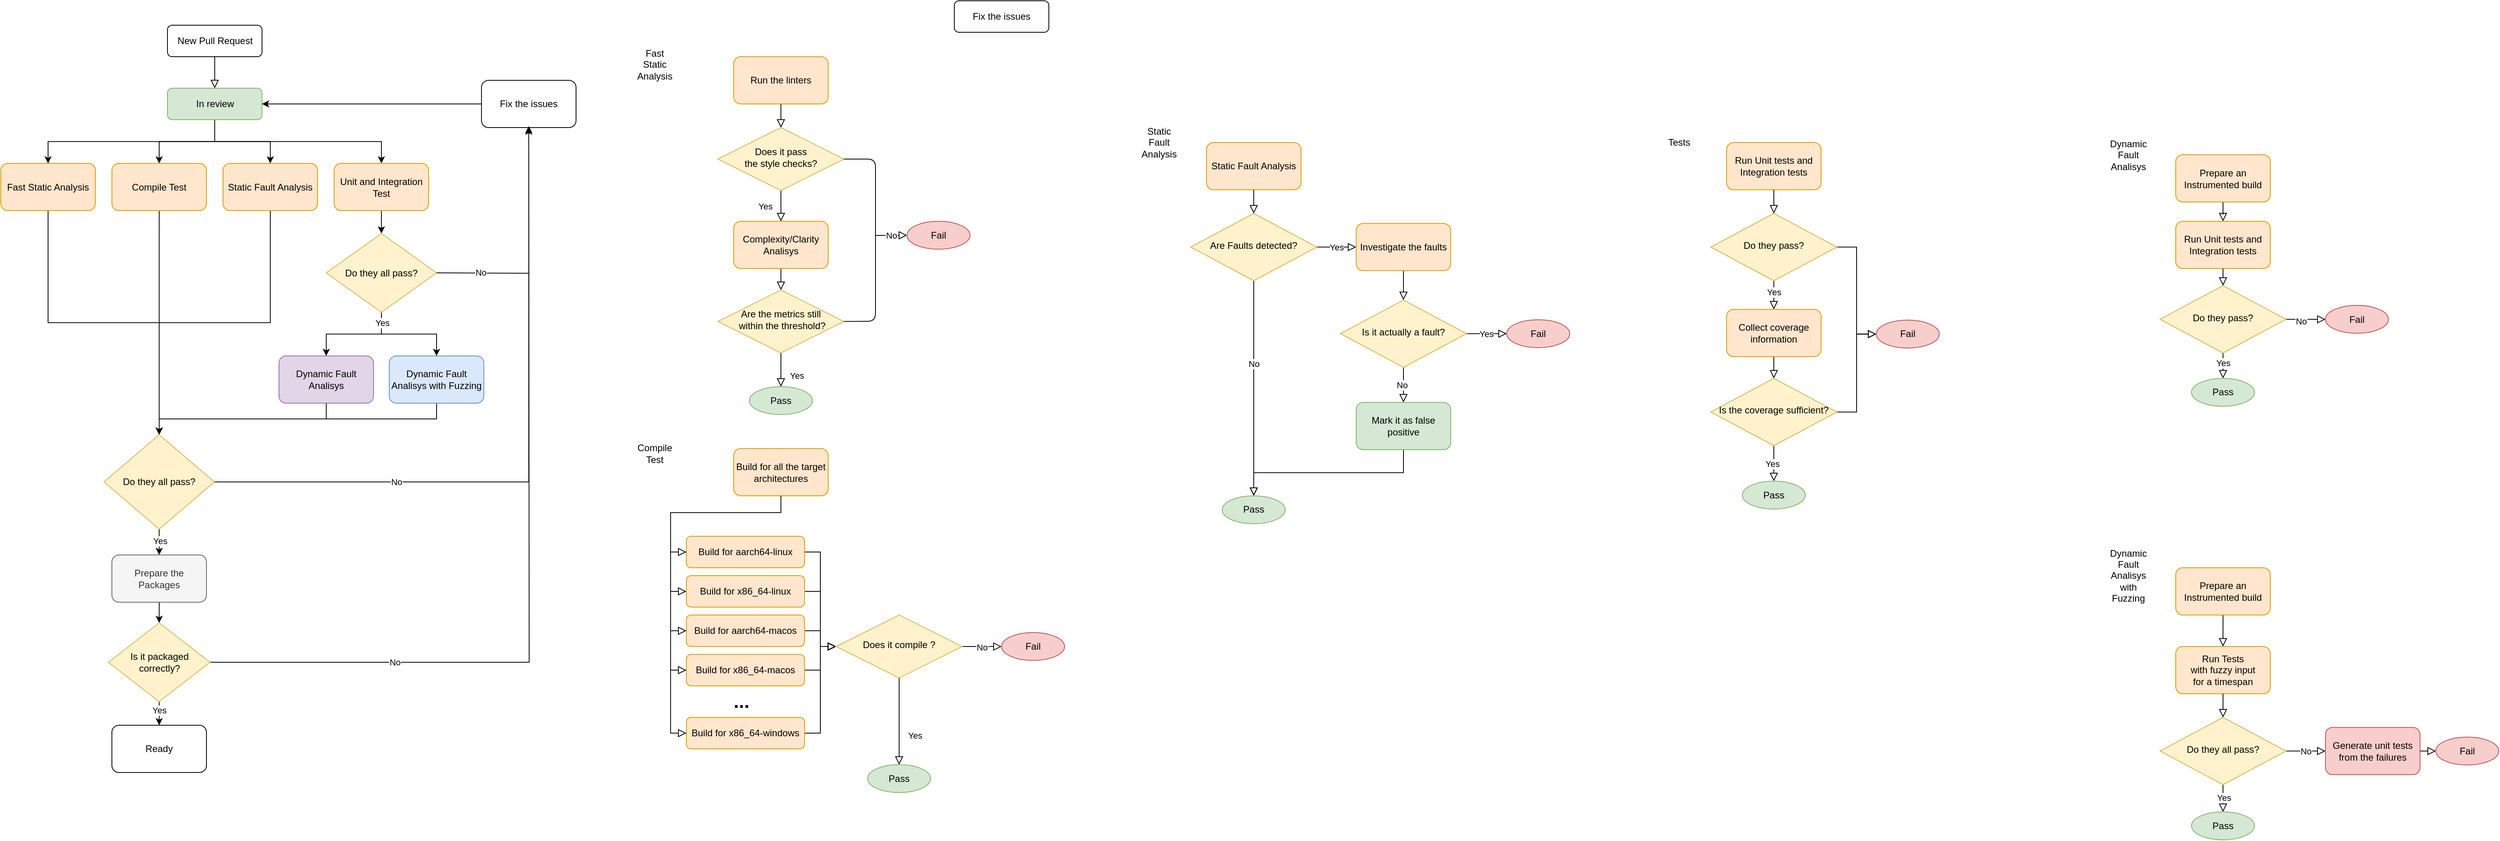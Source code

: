 <mxfile version="14.5.1" type="device"><diagram id="C5RBs43oDa-KdzZeNtuy" name="Page-1"><mxGraphModel dx="1933" dy="972" grid="1" gridSize="10" guides="1" tooltips="1" connect="1" arrows="1" fold="1" page="1" pageScale="1" pageWidth="827" pageHeight="1169" math="0" shadow="0"><root><mxCell id="WIyWlLk6GJQsqaUBKTNV-0"/><mxCell id="WIyWlLk6GJQsqaUBKTNV-1" parent="WIyWlLk6GJQsqaUBKTNV-0"/><mxCell id="WIyWlLk6GJQsqaUBKTNV-4" value="Yes" style="rounded=0;html=1;jettySize=auto;orthogonalLoop=1;fontSize=11;endArrow=block;endFill=0;endSize=8;strokeWidth=1;shadow=0;labelBackgroundColor=none;edgeStyle=orthogonalEdgeStyle;entryX=0.5;entryY=0;entryDx=0;entryDy=0;" parent="WIyWlLk6GJQsqaUBKTNV-1" source="WIyWlLk6GJQsqaUBKTNV-6" target="yuuHPdtdjfyiw_wmx_Uw-45" edge="1"><mxGeometry y="20" relative="1" as="geometry"><mxPoint as="offset"/><mxPoint x="240" y="300" as="targetPoint"/></mxGeometry></mxCell><mxCell id="WIyWlLk6GJQsqaUBKTNV-6" value="Does it pass &lt;br&gt;the style checks?" style="rhombus;whiteSpace=wrap;html=1;shadow=0;fontFamily=Helvetica;fontSize=12;align=center;strokeWidth=1;spacing=6;spacingTop=-4;fillColor=#fff2cc;strokeColor=#d6b656;" parent="WIyWlLk6GJQsqaUBKTNV-1" vertex="1"><mxGeometry x="160" y="181" width="160" height="80" as="geometry"/></mxCell><mxCell id="WIyWlLk6GJQsqaUBKTNV-7" value="Fix the issues" style="rounded=1;whiteSpace=wrap;html=1;fontSize=12;glass=0;strokeWidth=1;shadow=0;" parent="WIyWlLk6GJQsqaUBKTNV-1" vertex="1"><mxGeometry x="460" y="20" width="120" height="40" as="geometry"/></mxCell><mxCell id="WIyWlLk6GJQsqaUBKTNV-8" value="Yes" style="rounded=0;html=1;jettySize=auto;orthogonalLoop=1;fontSize=11;endArrow=block;endFill=0;endSize=8;strokeWidth=1;shadow=0;labelBackgroundColor=none;edgeStyle=orthogonalEdgeStyle;" parent="WIyWlLk6GJQsqaUBKTNV-1" source="WIyWlLk6GJQsqaUBKTNV-10" edge="1"><mxGeometry x="0.333" y="20" relative="1" as="geometry"><mxPoint as="offset"/><mxPoint x="240" y="510" as="targetPoint"/></mxGeometry></mxCell><mxCell id="WIyWlLk6GJQsqaUBKTNV-10" value="Are the metrics still&lt;br&gt;&amp;nbsp;within the threshold?" style="rhombus;whiteSpace=wrap;html=1;shadow=0;fontFamily=Helvetica;fontSize=12;align=center;strokeWidth=1;spacing=6;spacingTop=-4;fillColor=#fff2cc;strokeColor=#d6b656;" parent="WIyWlLk6GJQsqaUBKTNV-1" vertex="1"><mxGeometry x="160" y="387.25" width="160" height="80" as="geometry"/></mxCell><mxCell id="THt2LjTw1VDto6vftJB--1" value="" style="rounded=0;html=1;jettySize=auto;orthogonalLoop=1;fontSize=11;endArrow=block;endFill=0;endSize=8;strokeWidth=1;shadow=0;labelBackgroundColor=none;edgeStyle=orthogonalEdgeStyle;entryX=0.5;entryY=0;entryDx=0;entryDy=0;" parent="WIyWlLk6GJQsqaUBKTNV-1" source="yuuHPdtdjfyiw_wmx_Uw-44" target="WIyWlLk6GJQsqaUBKTNV-6" edge="1"><mxGeometry relative="1" as="geometry"><mxPoint x="240" y="121.5" as="sourcePoint"/><mxPoint x="379.5" y="121" as="targetPoint"/></mxGeometry></mxCell><mxCell id="THt2LjTw1VDto6vftJB--7" value="" style="endArrow=none;html=1;entryX=1;entryY=0.5;entryDx=0;entryDy=0;exitX=1;exitY=0.5;exitDx=0;exitDy=0;" parent="WIyWlLk6GJQsqaUBKTNV-1" source="WIyWlLk6GJQsqaUBKTNV-10" target="WIyWlLk6GJQsqaUBKTNV-6" edge="1"><mxGeometry width="50" height="50" relative="1" as="geometry"><mxPoint x="530" y="380" as="sourcePoint"/><mxPoint x="440" y="420" as="targetPoint"/><Array as="points"><mxPoint x="360" y="427"/><mxPoint x="360" y="320"/><mxPoint x="360" y="221"/></Array></mxGeometry></mxCell><mxCell id="THt2LjTw1VDto6vftJB--10" value="Fast Static Analysis" style="text;html=1;strokeColor=none;fillColor=none;align=center;verticalAlign=middle;whiteSpace=wrap;rounded=0;dashed=1;" parent="WIyWlLk6GJQsqaUBKTNV-1" vertex="1"><mxGeometry x="60" y="91" width="40" height="20" as="geometry"/></mxCell><mxCell id="yuuHPdtdjfyiw_wmx_Uw-67" style="edgeStyle=orthogonalEdgeStyle;rounded=0;orthogonalLoop=1;jettySize=auto;html=1;exitX=0.5;exitY=1;exitDx=0;exitDy=0;entryX=0;entryY=0.5;entryDx=0;entryDy=0;endArrow=block;endFill=0;endSize=8;" parent="WIyWlLk6GJQsqaUBKTNV-1" source="THt2LjTw1VDto6vftJB--16" target="yuuHPdtdjfyiw_wmx_Uw-56" edge="1"><mxGeometry relative="1" as="geometry"><Array as="points"><mxPoint x="240" y="670"/><mxPoint x="100" y="670"/><mxPoint x="100" y="770"/></Array></mxGeometry></mxCell><mxCell id="yuuHPdtdjfyiw_wmx_Uw-69" style="edgeStyle=orthogonalEdgeStyle;rounded=0;orthogonalLoop=1;jettySize=auto;html=1;exitX=0.5;exitY=1;exitDx=0;exitDy=0;entryX=0;entryY=0.5;entryDx=0;entryDy=0;endArrow=block;endFill=0;endSize=8;" parent="WIyWlLk6GJQsqaUBKTNV-1" source="THt2LjTw1VDto6vftJB--16" target="yuuHPdtdjfyiw_wmx_Uw-58" edge="1"><mxGeometry relative="1" as="geometry"><Array as="points"><mxPoint x="240" y="670"/><mxPoint x="100" y="670"/><mxPoint x="100" y="820"/></Array></mxGeometry></mxCell><mxCell id="yuuHPdtdjfyiw_wmx_Uw-70" style="edgeStyle=orthogonalEdgeStyle;rounded=0;orthogonalLoop=1;jettySize=auto;html=1;exitX=0.5;exitY=1;exitDx=0;exitDy=0;entryX=0;entryY=0.5;entryDx=0;entryDy=0;endArrow=block;endFill=0;endSize=8;" parent="WIyWlLk6GJQsqaUBKTNV-1" source="THt2LjTw1VDto6vftJB--16" target="yuuHPdtdjfyiw_wmx_Uw-63" edge="1"><mxGeometry relative="1" as="geometry"><Array as="points"><mxPoint x="240" y="670"/><mxPoint x="100" y="670"/><mxPoint x="100" y="870"/></Array></mxGeometry></mxCell><mxCell id="yuuHPdtdjfyiw_wmx_Uw-71" style="edgeStyle=orthogonalEdgeStyle;rounded=0;orthogonalLoop=1;jettySize=auto;html=1;exitX=0.5;exitY=1;exitDx=0;exitDy=0;entryX=0;entryY=0.5;entryDx=0;entryDy=0;endArrow=block;endFill=0;endSize=8;" parent="WIyWlLk6GJQsqaUBKTNV-1" source="THt2LjTw1VDto6vftJB--16" target="yuuHPdtdjfyiw_wmx_Uw-65" edge="1"><mxGeometry relative="1" as="geometry"><Array as="points"><mxPoint x="240" y="670"/><mxPoint x="100" y="670"/><mxPoint x="100" y="950"/></Array></mxGeometry></mxCell><mxCell id="THt2LjTw1VDto6vftJB--16" value="Build for all the target&lt;br&gt;architectures" style="rounded=1;whiteSpace=wrap;html=1;fillColor=#ffe6cc;strokeColor=#d79b00;" parent="WIyWlLk6GJQsqaUBKTNV-1" vertex="1"><mxGeometry x="180" y="588.63" width="120" height="60" as="geometry"/></mxCell><mxCell id="THt2LjTw1VDto6vftJB--37" value="" style="rounded=0;html=1;jettySize=auto;orthogonalLoop=1;fontSize=11;endArrow=block;endFill=0;endSize=8;strokeWidth=1;shadow=0;labelBackgroundColor=none;edgeStyle=orthogonalEdgeStyle;exitX=0.5;exitY=1;exitDx=0;exitDy=0;entryX=0;entryY=0.5;entryDx=0;entryDy=0;" parent="WIyWlLk6GJQsqaUBKTNV-1" source="THt2LjTw1VDto6vftJB--16" target="yuuHPdtdjfyiw_wmx_Uw-57" edge="1"><mxGeometry x="0.333" y="20" relative="1" as="geometry"><mxPoint as="offset"/><mxPoint x="250" y="515" as="sourcePoint"/><mxPoint x="240" y="665" as="targetPoint"/><Array as="points"><mxPoint x="240" y="670"/><mxPoint x="100" y="670"/><mxPoint x="100" y="720"/></Array></mxGeometry></mxCell><mxCell id="THt2LjTw1VDto6vftJB--49" value="Compile&lt;br&gt;Test" style="text;html=1;strokeColor=none;fillColor=none;align=center;verticalAlign=middle;whiteSpace=wrap;rounded=0;dashed=1;" parent="WIyWlLk6GJQsqaUBKTNV-1" vertex="1"><mxGeometry x="60" y="585" width="40" height="20" as="geometry"/></mxCell><mxCell id="THt2LjTw1VDto6vftJB--60" style="edgeStyle=orthogonalEdgeStyle;rounded=0;orthogonalLoop=1;jettySize=auto;html=1;exitX=0.5;exitY=1;exitDx=0;exitDy=0;entryX=0.5;entryY=0;entryDx=0;entryDy=0;endArrow=block;endFill=0;endSize=8;" parent="WIyWlLk6GJQsqaUBKTNV-1" source="THt2LjTw1VDto6vftJB--54" target="THt2LjTw1VDto6vftJB--58" edge="1"><mxGeometry relative="1" as="geometry"/></mxCell><mxCell id="THt2LjTw1VDto6vftJB--54" value="Investigate the faults" style="rounded=1;whiteSpace=wrap;html=1;fillColor=#ffe6cc;strokeColor=#d79b00;" parent="WIyWlLk6GJQsqaUBKTNV-1" vertex="1"><mxGeometry x="970" y="302.75" width="120" height="60" as="geometry"/></mxCell><mxCell id="THt2LjTw1VDto6vftJB--55" value="Static Fault Analysis" style="rounded=1;whiteSpace=wrap;html=1;fillColor=#ffe6cc;strokeColor=#d79b00;" parent="WIyWlLk6GJQsqaUBKTNV-1" vertex="1"><mxGeometry x="780" y="200" width="120" height="60" as="geometry"/></mxCell><mxCell id="THt2LjTw1VDto6vftJB--59" value="Yes" style="edgeStyle=orthogonalEdgeStyle;rounded=0;orthogonalLoop=1;jettySize=auto;html=1;exitX=1;exitY=0.5;exitDx=0;exitDy=0;entryX=0;entryY=0.5;entryDx=0;entryDy=0;endArrow=block;endFill=0;endSize=8;" parent="WIyWlLk6GJQsqaUBKTNV-1" source="THt2LjTw1VDto6vftJB--56" target="THt2LjTw1VDto6vftJB--54" edge="1"><mxGeometry relative="1" as="geometry"/></mxCell><mxCell id="THt2LjTw1VDto6vftJB--62" style="edgeStyle=orthogonalEdgeStyle;rounded=0;orthogonalLoop=1;jettySize=auto;html=1;exitX=0.5;exitY=1;exitDx=0;exitDy=0;endArrow=block;endFill=0;endSize=8;" parent="WIyWlLk6GJQsqaUBKTNV-1" source="THt2LjTw1VDto6vftJB--56" target="yuuHPdtdjfyiw_wmx_Uw-86" edge="1"><mxGeometry relative="1" as="geometry"><mxPoint x="840" y="790" as="targetPoint"/></mxGeometry></mxCell><mxCell id="THt2LjTw1VDto6vftJB--66" value="No" style="edgeLabel;html=1;align=center;verticalAlign=middle;resizable=0;points=[];" parent="THt2LjTw1VDto6vftJB--62" vertex="1" connectable="0"><mxGeometry x="-0.227" relative="1" as="geometry"><mxPoint as="offset"/></mxGeometry></mxCell><mxCell id="THt2LjTw1VDto6vftJB--56" value="Are Faults detected?" style="rhombus;whiteSpace=wrap;html=1;shadow=0;fontFamily=Helvetica;fontSize=12;align=center;strokeWidth=1;spacing=6;spacingTop=-4;fillColor=#fff2cc;strokeColor=#d6b656;" parent="WIyWlLk6GJQsqaUBKTNV-1" vertex="1"><mxGeometry x="760" y="290" width="160" height="85.5" as="geometry"/></mxCell><mxCell id="THt2LjTw1VDto6vftJB--57" value="" style="rounded=0;html=1;jettySize=auto;orthogonalLoop=1;fontSize=11;endArrow=block;endFill=0;endSize=8;strokeWidth=1;shadow=0;labelBackgroundColor=none;edgeStyle=orthogonalEdgeStyle;exitX=0.5;exitY=1;exitDx=0;exitDy=0;entryX=0.5;entryY=0;entryDx=0;entryDy=0;" parent="WIyWlLk6GJQsqaUBKTNV-1" source="THt2LjTw1VDto6vftJB--55" target="THt2LjTw1VDto6vftJB--56" edge="1"><mxGeometry x="0.333" y="20" relative="1" as="geometry"><mxPoint as="offset"/><mxPoint x="160" y="480" as="sourcePoint"/><mxPoint x="840" y="280" as="targetPoint"/></mxGeometry></mxCell><mxCell id="THt2LjTw1VDto6vftJB--61" style="edgeStyle=orthogonalEdgeStyle;rounded=0;orthogonalLoop=1;jettySize=auto;html=1;exitX=0.5;exitY=1;exitDx=0;exitDy=0;endArrow=block;endFill=0;entryX=0.5;entryY=0;entryDx=0;entryDy=0;endSize=8;" parent="WIyWlLk6GJQsqaUBKTNV-1" source="THt2LjTw1VDto6vftJB--58" target="THt2LjTw1VDto6vftJB--64" edge="1"><mxGeometry relative="1" as="geometry"><mxPoint x="1180" y="415.5" as="targetPoint"/></mxGeometry></mxCell><mxCell id="THt2LjTw1VDto6vftJB--63" value="No" style="edgeLabel;html=1;align=center;verticalAlign=middle;resizable=0;points=[];" parent="THt2LjTw1VDto6vftJB--61" vertex="1" connectable="0"><mxGeometry x="0.004" y="-2" relative="1" as="geometry"><mxPoint as="offset"/></mxGeometry></mxCell><mxCell id="THt2LjTw1VDto6vftJB--67" value="Yes" style="edgeStyle=orthogonalEdgeStyle;rounded=0;orthogonalLoop=1;jettySize=auto;html=1;exitX=1;exitY=0.5;exitDx=0;exitDy=0;endArrow=block;endFill=0;endSize=8;" parent="WIyWlLk6GJQsqaUBKTNV-1" source="THt2LjTw1VDto6vftJB--58" target="yuuHPdtdjfyiw_wmx_Uw-85" edge="1"><mxGeometry relative="1" as="geometry"><mxPoint x="1160" y="119.12" as="targetPoint"/><Array as="points"/></mxGeometry></mxCell><mxCell id="THt2LjTw1VDto6vftJB--58" value="Is it actually a fault?" style="rhombus;whiteSpace=wrap;html=1;shadow=0;fontFamily=Helvetica;fontSize=12;align=center;strokeWidth=1;spacing=6;spacingTop=-4;fillColor=#fff2cc;strokeColor=#d6b656;" parent="WIyWlLk6GJQsqaUBKTNV-1" vertex="1"><mxGeometry x="950" y="400" width="160" height="85.5" as="geometry"/></mxCell><mxCell id="yuuHPdtdjfyiw_wmx_Uw-87" style="edgeStyle=orthogonalEdgeStyle;rounded=0;orthogonalLoop=1;jettySize=auto;html=1;exitX=0.5;exitY=1;exitDx=0;exitDy=0;entryX=0.5;entryY=0;entryDx=0;entryDy=0;endArrow=block;endFill=0;endSize=8;" parent="WIyWlLk6GJQsqaUBKTNV-1" source="THt2LjTw1VDto6vftJB--64" target="yuuHPdtdjfyiw_wmx_Uw-86" edge="1"><mxGeometry relative="1" as="geometry"/></mxCell><mxCell id="THt2LjTw1VDto6vftJB--64" value="Mark it as false positive" style="rounded=1;whiteSpace=wrap;html=1;fillColor=#d5e8d4;strokeColor=#82b366;" parent="WIyWlLk6GJQsqaUBKTNV-1" vertex="1"><mxGeometry x="970" y="530" width="120" height="60" as="geometry"/></mxCell><mxCell id="THt2LjTw1VDto6vftJB--70" value="Static Fault Analysis" style="text;html=1;strokeColor=none;fillColor=none;align=center;verticalAlign=middle;whiteSpace=wrap;rounded=0;dashed=1;" parent="WIyWlLk6GJQsqaUBKTNV-1" vertex="1"><mxGeometry x="700" y="190" width="40" height="20" as="geometry"/></mxCell><mxCell id="THt2LjTw1VDto6vftJB--74" style="edgeStyle=orthogonalEdgeStyle;rounded=0;orthogonalLoop=1;jettySize=auto;html=1;exitX=0.5;exitY=1;exitDx=0;exitDy=0;entryX=0.5;entryY=0;entryDx=0;entryDy=0;endArrow=block;endFill=0;endSize=8;" parent="WIyWlLk6GJQsqaUBKTNV-1" source="THt2LjTw1VDto6vftJB--75" target="THt2LjTw1VDto6vftJB--85" edge="1"><mxGeometry relative="1" as="geometry"/></mxCell><mxCell id="THt2LjTw1VDto6vftJB--75" value="Collect coverage information" style="rounded=1;whiteSpace=wrap;html=1;fillColor=#ffe6cc;strokeColor=#d79b00;" parent="WIyWlLk6GJQsqaUBKTNV-1" vertex="1"><mxGeometry x="1440" y="411.88" width="120" height="60" as="geometry"/></mxCell><mxCell id="THt2LjTw1VDto6vftJB--76" value="Run Unit tests and Integration tests" style="rounded=1;whiteSpace=wrap;html=1;fillColor=#ffe6cc;strokeColor=#d79b00;" parent="WIyWlLk6GJQsqaUBKTNV-1" vertex="1"><mxGeometry x="1440" y="200" width="120" height="60" as="geometry"/></mxCell><mxCell id="THt2LjTw1VDto6vftJB--91" style="edgeStyle=orthogonalEdgeStyle;rounded=0;orthogonalLoop=1;jettySize=auto;html=1;exitX=0.5;exitY=1;exitDx=0;exitDy=0;entryX=0.5;entryY=0;entryDx=0;entryDy=0;endArrow=block;endFill=0;endSize=8;" parent="WIyWlLk6GJQsqaUBKTNV-1" source="THt2LjTw1VDto6vftJB--80" target="THt2LjTw1VDto6vftJB--75" edge="1"><mxGeometry relative="1" as="geometry"/></mxCell><mxCell id="THt2LjTw1VDto6vftJB--92" value="Yes" style="edgeLabel;html=1;align=center;verticalAlign=middle;resizable=0;points=[];" parent="THt2LjTw1VDto6vftJB--91" vertex="1" connectable="0"><mxGeometry x="-0.23" relative="1" as="geometry"><mxPoint as="offset"/></mxGeometry></mxCell><mxCell id="yuuHPdtdjfyiw_wmx_Uw-89" style="edgeStyle=orthogonalEdgeStyle;rounded=0;orthogonalLoop=1;jettySize=auto;html=1;exitX=1;exitY=0.5;exitDx=0;exitDy=0;entryX=0;entryY=0.5;entryDx=0;entryDy=0;endArrow=block;endFill=0;endSize=8;" parent="WIyWlLk6GJQsqaUBKTNV-1" source="THt2LjTw1VDto6vftJB--80" target="yuuHPdtdjfyiw_wmx_Uw-88" edge="1"><mxGeometry relative="1" as="geometry"/></mxCell><mxCell id="THt2LjTw1VDto6vftJB--80" value="Do they pass?" style="rhombus;whiteSpace=wrap;html=1;shadow=0;fontFamily=Helvetica;fontSize=12;align=center;strokeWidth=1;spacing=6;spacingTop=-4;fillColor=#fff2cc;strokeColor=#d6b656;" parent="WIyWlLk6GJQsqaUBKTNV-1" vertex="1"><mxGeometry x="1420" y="290" width="160" height="85.5" as="geometry"/></mxCell><mxCell id="THt2LjTw1VDto6vftJB--81" value="" style="rounded=0;html=1;jettySize=auto;orthogonalLoop=1;fontSize=11;endArrow=block;endFill=0;endSize=8;strokeWidth=1;shadow=0;labelBackgroundColor=none;edgeStyle=orthogonalEdgeStyle;exitX=0.5;exitY=1;exitDx=0;exitDy=0;entryX=0.5;entryY=0;entryDx=0;entryDy=0;" parent="WIyWlLk6GJQsqaUBKTNV-1" source="THt2LjTw1VDto6vftJB--76" target="THt2LjTw1VDto6vftJB--80" edge="1"><mxGeometry x="0.333" y="20" relative="1" as="geometry"><mxPoint as="offset"/><mxPoint x="820" y="480" as="sourcePoint"/><mxPoint x="1500" y="280" as="targetPoint"/></mxGeometry></mxCell><mxCell id="THt2LjTw1VDto6vftJB--82" style="edgeStyle=orthogonalEdgeStyle;rounded=0;orthogonalLoop=1;jettySize=auto;html=1;exitX=0.5;exitY=1;exitDx=0;exitDy=0;endArrow=block;endFill=0;endSize=8;entryX=0.5;entryY=0;entryDx=0;entryDy=0;" parent="WIyWlLk6GJQsqaUBKTNV-1" source="THt2LjTw1VDto6vftJB--85" target="yuuHPdtdjfyiw_wmx_Uw-91" edge="1"><mxGeometry relative="1" as="geometry"><mxPoint x="1500" y="685.5" as="targetPoint"/></mxGeometry></mxCell><mxCell id="THt2LjTw1VDto6vftJB--83" value="Yes" style="edgeLabel;html=1;align=center;verticalAlign=middle;resizable=0;points=[];" parent="THt2LjTw1VDto6vftJB--82" vertex="1" connectable="0"><mxGeometry x="0.004" y="-2" relative="1" as="geometry"><mxPoint as="offset"/></mxGeometry></mxCell><mxCell id="yuuHPdtdjfyiw_wmx_Uw-90" style="edgeStyle=orthogonalEdgeStyle;rounded=0;orthogonalLoop=1;jettySize=auto;html=1;exitX=1;exitY=0.5;exitDx=0;exitDy=0;entryX=0;entryY=0.5;entryDx=0;entryDy=0;endArrow=block;endFill=0;endSize=8;" parent="WIyWlLk6GJQsqaUBKTNV-1" source="THt2LjTw1VDto6vftJB--85" target="yuuHPdtdjfyiw_wmx_Uw-88" edge="1"><mxGeometry relative="1" as="geometry"/></mxCell><mxCell id="THt2LjTw1VDto6vftJB--85" value="Is the coverage sufficient?" style="rhombus;whiteSpace=wrap;html=1;shadow=0;fontFamily=Helvetica;fontSize=12;align=center;strokeWidth=1;spacing=6;spacingTop=-4;fillColor=#fff2cc;strokeColor=#d6b656;" parent="WIyWlLk6GJQsqaUBKTNV-1" vertex="1"><mxGeometry x="1420" y="499.5" width="160" height="85.5" as="geometry"/></mxCell><mxCell id="THt2LjTw1VDto6vftJB--88" value="Tests" style="text;html=1;strokeColor=none;fillColor=none;align=center;verticalAlign=middle;whiteSpace=wrap;rounded=0;dashed=1;" parent="WIyWlLk6GJQsqaUBKTNV-1" vertex="1"><mxGeometry x="1360" y="190" width="40" height="20" as="geometry"/></mxCell><mxCell id="THt2LjTw1VDto6vftJB--104" value="Run Unit tests and Integration tests" style="rounded=1;whiteSpace=wrap;html=1;fillColor=#ffe6cc;strokeColor=#d79b00;" parent="WIyWlLk6GJQsqaUBKTNV-1" vertex="1"><mxGeometry x="2010" y="300" width="120" height="60" as="geometry"/></mxCell><mxCell id="yuuHPdtdjfyiw_wmx_Uw-93" style="edgeStyle=orthogonalEdgeStyle;rounded=0;orthogonalLoop=1;jettySize=auto;html=1;exitX=1;exitY=0.5;exitDx=0;exitDy=0;endArrow=block;endFill=0;endSize=8;" parent="WIyWlLk6GJQsqaUBKTNV-1" source="THt2LjTw1VDto6vftJB--109" target="yuuHPdtdjfyiw_wmx_Uw-92" edge="1"><mxGeometry relative="1" as="geometry"/></mxCell><mxCell id="yuuHPdtdjfyiw_wmx_Uw-94" value="No" style="edgeLabel;html=1;align=center;verticalAlign=middle;resizable=0;points=[];" parent="yuuHPdtdjfyiw_wmx_Uw-93" vertex="1" connectable="0"><mxGeometry x="-0.25" y="-2" relative="1" as="geometry"><mxPoint as="offset"/></mxGeometry></mxCell><mxCell id="yuuHPdtdjfyiw_wmx_Uw-96" style="edgeStyle=orthogonalEdgeStyle;rounded=0;orthogonalLoop=1;jettySize=auto;html=1;exitX=0.5;exitY=1;exitDx=0;exitDy=0;entryX=0.5;entryY=0;entryDx=0;entryDy=0;endArrow=block;endFill=0;endSize=8;" parent="WIyWlLk6GJQsqaUBKTNV-1" source="THt2LjTw1VDto6vftJB--109" target="yuuHPdtdjfyiw_wmx_Uw-95" edge="1"><mxGeometry relative="1" as="geometry"/></mxCell><mxCell id="yuuHPdtdjfyiw_wmx_Uw-97" value="Yes" style="edgeLabel;html=1;align=center;verticalAlign=middle;resizable=0;points=[];" parent="yuuHPdtdjfyiw_wmx_Uw-96" vertex="1" connectable="0"><mxGeometry x="-0.238" relative="1" as="geometry"><mxPoint as="offset"/></mxGeometry></mxCell><mxCell id="THt2LjTw1VDto6vftJB--109" value="Do they pass?" style="rhombus;whiteSpace=wrap;html=1;shadow=0;fontFamily=Helvetica;fontSize=12;align=center;strokeWidth=1;spacing=6;spacingTop=-4;fillColor=#fff2cc;strokeColor=#d6b656;" parent="WIyWlLk6GJQsqaUBKTNV-1" vertex="1"><mxGeometry x="1990" y="381.75" width="160" height="85.5" as="geometry"/></mxCell><mxCell id="THt2LjTw1VDto6vftJB--110" value="" style="rounded=0;html=1;jettySize=auto;orthogonalLoop=1;fontSize=11;endArrow=block;endFill=0;endSize=8;strokeWidth=1;shadow=0;labelBackgroundColor=none;edgeStyle=orthogonalEdgeStyle;exitX=0.5;exitY=1;exitDx=0;exitDy=0;entryX=0.5;entryY=0;entryDx=0;entryDy=0;" parent="WIyWlLk6GJQsqaUBKTNV-1" source="THt2LjTw1VDto6vftJB--104" target="THt2LjTw1VDto6vftJB--109" edge="1"><mxGeometry x="0.333" y="20" relative="1" as="geometry"><mxPoint as="offset"/><mxPoint x="1390" y="585.5" as="sourcePoint"/><mxPoint x="2070" y="385.5" as="targetPoint"/></mxGeometry></mxCell><mxCell id="THt2LjTw1VDto6vftJB--115" value="Dynamic&lt;br&gt;Fault&lt;br&gt;Analisys" style="text;html=1;strokeColor=none;fillColor=none;align=center;verticalAlign=middle;whiteSpace=wrap;rounded=0;dashed=1;" parent="WIyWlLk6GJQsqaUBKTNV-1" vertex="1"><mxGeometry x="1930" y="205.5" width="40" height="20" as="geometry"/></mxCell><mxCell id="THt2LjTw1VDto6vftJB--120" value="" style="edgeStyle=orthogonalEdgeStyle;rounded=1;orthogonalLoop=1;jettySize=auto;html=1;endArrow=block;endFill=0;endSize=8;" parent="WIyWlLk6GJQsqaUBKTNV-1" source="THt2LjTw1VDto6vftJB--119" target="THt2LjTw1VDto6vftJB--104" edge="1"><mxGeometry relative="1" as="geometry"/></mxCell><mxCell id="THt2LjTw1VDto6vftJB--119" value="Prepare an Instrumented build" style="rounded=1;whiteSpace=wrap;html=1;fillColor=#ffe6cc;strokeColor=#d79b00;" parent="WIyWlLk6GJQsqaUBKTNV-1" vertex="1"><mxGeometry x="2010" y="215.5" width="120" height="60" as="geometry"/></mxCell><mxCell id="THt2LjTw1VDto6vftJB--123" value="Run Tests &lt;br&gt;with fuzzy input&lt;br&gt;for a timespan" style="rounded=1;whiteSpace=wrap;html=1;fillColor=#ffe6cc;strokeColor=#d79b00;" parent="WIyWlLk6GJQsqaUBKTNV-1" vertex="1"><mxGeometry x="2010" y="840" width="120" height="60" as="geometry"/></mxCell><mxCell id="yuuHPdtdjfyiw_wmx_Uw-99" value="No" style="edgeStyle=orthogonalEdgeStyle;rounded=0;orthogonalLoop=1;jettySize=auto;html=1;exitX=1;exitY=0.5;exitDx=0;exitDy=0;entryX=0;entryY=0.5;entryDx=0;entryDy=0;endArrow=block;endFill=0;endSize=8;" parent="WIyWlLk6GJQsqaUBKTNV-1" source="THt2LjTw1VDto6vftJB--128" target="THt2LjTw1VDto6vftJB--134" edge="1"><mxGeometry relative="1" as="geometry"/></mxCell><mxCell id="yuuHPdtdjfyiw_wmx_Uw-101" style="edgeStyle=orthogonalEdgeStyle;rounded=0;orthogonalLoop=1;jettySize=auto;html=1;exitX=0.5;exitY=1;exitDx=0;exitDy=0;entryX=0.5;entryY=0;entryDx=0;entryDy=0;endArrow=block;endFill=0;endSize=8;" parent="WIyWlLk6GJQsqaUBKTNV-1" source="THt2LjTw1VDto6vftJB--128" target="yuuHPdtdjfyiw_wmx_Uw-100" edge="1"><mxGeometry relative="1" as="geometry"/></mxCell><mxCell id="yuuHPdtdjfyiw_wmx_Uw-102" value="Yes" style="edgeLabel;html=1;align=center;verticalAlign=middle;resizable=0;points=[];" parent="yuuHPdtdjfyiw_wmx_Uw-101" vertex="1" connectable="0"><mxGeometry x="-0.05" y="1" relative="1" as="geometry"><mxPoint as="offset"/></mxGeometry></mxCell><mxCell id="THt2LjTw1VDto6vftJB--128" value="Do they all pass?" style="rhombus;whiteSpace=wrap;html=1;shadow=0;fontFamily=Helvetica;fontSize=12;align=center;strokeWidth=1;spacing=6;spacingTop=-4;fillColor=#fff2cc;strokeColor=#d6b656;" parent="WIyWlLk6GJQsqaUBKTNV-1" vertex="1"><mxGeometry x="1990" y="930" width="160" height="85.5" as="geometry"/></mxCell><mxCell id="THt2LjTw1VDto6vftJB--129" value="" style="rounded=0;html=1;jettySize=auto;orthogonalLoop=1;fontSize=11;endArrow=block;endFill=0;endSize=8;strokeWidth=1;shadow=0;labelBackgroundColor=none;edgeStyle=orthogonalEdgeStyle;exitX=0.5;exitY=1;exitDx=0;exitDy=0;entryX=0.5;entryY=0;entryDx=0;entryDy=0;" parent="WIyWlLk6GJQsqaUBKTNV-1" source="THt2LjTw1VDto6vftJB--123" target="THt2LjTw1VDto6vftJB--128" edge="1"><mxGeometry x="0.333" y="20" relative="1" as="geometry"><mxPoint as="offset"/><mxPoint x="1390" y="1110" as="sourcePoint"/><mxPoint x="2070" y="910" as="targetPoint"/></mxGeometry></mxCell><mxCell id="THt2LjTw1VDto6vftJB--130" value="Dynamic&lt;br&gt;Fault&lt;br&gt;Analisys with Fuzzing" style="text;html=1;strokeColor=none;fillColor=none;align=center;verticalAlign=middle;whiteSpace=wrap;rounded=0;dashed=1;" parent="WIyWlLk6GJQsqaUBKTNV-1" vertex="1"><mxGeometry x="1930" y="740" width="40" height="20" as="geometry"/></mxCell><mxCell id="yuuHPdtdjfyiw_wmx_Uw-98" style="edgeStyle=orthogonalEdgeStyle;rounded=0;orthogonalLoop=1;jettySize=auto;html=1;exitX=0.5;exitY=1;exitDx=0;exitDy=0;entryX=0.5;entryY=0;entryDx=0;entryDy=0;endArrow=block;endFill=0;endSize=8;" parent="WIyWlLk6GJQsqaUBKTNV-1" source="THt2LjTw1VDto6vftJB--133" target="THt2LjTw1VDto6vftJB--123" edge="1"><mxGeometry relative="1" as="geometry"/></mxCell><mxCell id="THt2LjTw1VDto6vftJB--133" value="Prepare an Instrumented build" style="rounded=1;whiteSpace=wrap;html=1;fillColor=#ffe6cc;strokeColor=#d79b00;" parent="WIyWlLk6GJQsqaUBKTNV-1" vertex="1"><mxGeometry x="2010" y="740" width="120" height="60" as="geometry"/></mxCell><mxCell id="yuuHPdtdjfyiw_wmx_Uw-104" style="edgeStyle=orthogonalEdgeStyle;rounded=0;orthogonalLoop=1;jettySize=auto;html=1;exitX=1;exitY=0.5;exitDx=0;exitDy=0;endArrow=block;endFill=0;endSize=8;" parent="WIyWlLk6GJQsqaUBKTNV-1" source="THt2LjTw1VDto6vftJB--134" target="yuuHPdtdjfyiw_wmx_Uw-103" edge="1"><mxGeometry relative="1" as="geometry"/></mxCell><mxCell id="THt2LjTw1VDto6vftJB--134" value="Generate unit tests from the failures" style="rounded=1;whiteSpace=wrap;html=1;fillColor=#f8cecc;strokeColor=#b85450;" parent="WIyWlLk6GJQsqaUBKTNV-1" vertex="1"><mxGeometry x="2200" y="942.75" width="120" height="60" as="geometry"/></mxCell><mxCell id="yuuHPdtdjfyiw_wmx_Uw-0" value="" style="rounded=0;html=1;jettySize=auto;orthogonalLoop=1;fontSize=11;endArrow=block;endFill=0;endSize=8;strokeWidth=1;shadow=0;labelBackgroundColor=none;edgeStyle=orthogonalEdgeStyle;entryX=0.5;entryY=0;entryDx=0;entryDy=0;" parent="WIyWlLk6GJQsqaUBKTNV-1" source="yuuHPdtdjfyiw_wmx_Uw-1" target="yuuHPdtdjfyiw_wmx_Uw-2" edge="1"><mxGeometry relative="1" as="geometry"/></mxCell><mxCell id="yuuHPdtdjfyiw_wmx_Uw-1" value="New Pull Request" style="rounded=1;whiteSpace=wrap;html=1;fontSize=12;glass=0;strokeWidth=1;shadow=0;" parent="WIyWlLk6GJQsqaUBKTNV-1" vertex="1"><mxGeometry x="-538.5" y="51" width="120" height="40" as="geometry"/></mxCell><mxCell id="yuuHPdtdjfyiw_wmx_Uw-11" style="edgeStyle=orthogonalEdgeStyle;rounded=0;orthogonalLoop=1;jettySize=auto;html=1;exitX=0.5;exitY=1;exitDx=0;exitDy=0;entryX=0.5;entryY=0;entryDx=0;entryDy=0;" parent="WIyWlLk6GJQsqaUBKTNV-1" source="yuuHPdtdjfyiw_wmx_Uw-2" target="yuuHPdtdjfyiw_wmx_Uw-3" edge="1"><mxGeometry relative="1" as="geometry"/></mxCell><mxCell id="yuuHPdtdjfyiw_wmx_Uw-12" style="edgeStyle=orthogonalEdgeStyle;rounded=0;orthogonalLoop=1;jettySize=auto;html=1;exitX=0.5;exitY=1;exitDx=0;exitDy=0;" parent="WIyWlLk6GJQsqaUBKTNV-1" source="yuuHPdtdjfyiw_wmx_Uw-2" target="yuuHPdtdjfyiw_wmx_Uw-6" edge="1"><mxGeometry relative="1" as="geometry"/></mxCell><mxCell id="yuuHPdtdjfyiw_wmx_Uw-13" style="edgeStyle=orthogonalEdgeStyle;rounded=0;orthogonalLoop=1;jettySize=auto;html=1;exitX=0.5;exitY=1;exitDx=0;exitDy=0;" parent="WIyWlLk6GJQsqaUBKTNV-1" source="yuuHPdtdjfyiw_wmx_Uw-2" target="yuuHPdtdjfyiw_wmx_Uw-4" edge="1"><mxGeometry relative="1" as="geometry"/></mxCell><mxCell id="yuuHPdtdjfyiw_wmx_Uw-14" style="edgeStyle=orthogonalEdgeStyle;rounded=0;orthogonalLoop=1;jettySize=auto;html=1;exitX=0.5;exitY=1;exitDx=0;exitDy=0;" parent="WIyWlLk6GJQsqaUBKTNV-1" source="yuuHPdtdjfyiw_wmx_Uw-2" target="yuuHPdtdjfyiw_wmx_Uw-5" edge="1"><mxGeometry relative="1" as="geometry"/></mxCell><mxCell id="yuuHPdtdjfyiw_wmx_Uw-2" value="In review" style="rounded=1;whiteSpace=wrap;html=1;fontSize=12;glass=0;strokeWidth=1;shadow=0;fillColor=#d5e8d4;strokeColor=#82b366;" parent="WIyWlLk6GJQsqaUBKTNV-1" vertex="1"><mxGeometry x="-538.5" y="131" width="120" height="40" as="geometry"/></mxCell><mxCell id="yuuHPdtdjfyiw_wmx_Uw-15" style="edgeStyle=orthogonalEdgeStyle;rounded=0;orthogonalLoop=1;jettySize=auto;html=1;exitX=0.5;exitY=1;exitDx=0;exitDy=0;entryX=0.5;entryY=0;entryDx=0;entryDy=0;" parent="WIyWlLk6GJQsqaUBKTNV-1" source="yuuHPdtdjfyiw_wmx_Uw-3" target="yuuHPdtdjfyiw_wmx_Uw-9" edge="1"><mxGeometry relative="1" as="geometry"/></mxCell><mxCell id="yuuHPdtdjfyiw_wmx_Uw-3" value="Fast Static Analysis" style="rounded=1;whiteSpace=wrap;html=1;fillColor=#ffe6cc;strokeColor=#d79b00;" parent="WIyWlLk6GJQsqaUBKTNV-1" vertex="1"><mxGeometry x="-750" y="226.5" width="120" height="60" as="geometry"/></mxCell><mxCell id="yuuHPdtdjfyiw_wmx_Uw-16" style="edgeStyle=orthogonalEdgeStyle;rounded=0;orthogonalLoop=1;jettySize=auto;html=1;exitX=0.5;exitY=1;exitDx=0;exitDy=0;entryX=0.5;entryY=0;entryDx=0;entryDy=0;" parent="WIyWlLk6GJQsqaUBKTNV-1" source="yuuHPdtdjfyiw_wmx_Uw-4" target="yuuHPdtdjfyiw_wmx_Uw-9" edge="1"><mxGeometry relative="1" as="geometry"><mxPoint x="-548.5" y="461" as="targetPoint"/></mxGeometry></mxCell><mxCell id="yuuHPdtdjfyiw_wmx_Uw-4" value="Compile Test" style="rounded=1;whiteSpace=wrap;html=1;fillColor=#ffe6cc;strokeColor=#d79b00;" parent="WIyWlLk6GJQsqaUBKTNV-1" vertex="1"><mxGeometry x="-609" y="226.5" width="120" height="60" as="geometry"/></mxCell><mxCell id="yuuHPdtdjfyiw_wmx_Uw-17" style="edgeStyle=orthogonalEdgeStyle;rounded=0;orthogonalLoop=1;jettySize=auto;html=1;exitX=0.5;exitY=1;exitDx=0;exitDy=0;entryX=0.5;entryY=0;entryDx=0;entryDy=0;" parent="WIyWlLk6GJQsqaUBKTNV-1" source="yuuHPdtdjfyiw_wmx_Uw-5" target="yuuHPdtdjfyiw_wmx_Uw-9" edge="1"><mxGeometry relative="1" as="geometry"><mxPoint x="-548.5" y="461" as="targetPoint"/></mxGeometry></mxCell><mxCell id="yuuHPdtdjfyiw_wmx_Uw-5" value="Static Fault Analysis" style="rounded=1;whiteSpace=wrap;html=1;fillColor=#ffe6cc;strokeColor=#d79b00;" parent="WIyWlLk6GJQsqaUBKTNV-1" vertex="1"><mxGeometry x="-468" y="226.5" width="120" height="60" as="geometry"/></mxCell><mxCell id="yuuHPdtdjfyiw_wmx_Uw-19" style="edgeStyle=orthogonalEdgeStyle;rounded=0;orthogonalLoop=1;jettySize=auto;html=1;exitX=0.5;exitY=1;exitDx=0;exitDy=0;" parent="WIyWlLk6GJQsqaUBKTNV-1" source="yuuHPdtdjfyiw_wmx_Uw-6" target="yuuHPdtdjfyiw_wmx_Uw-18" edge="1"><mxGeometry relative="1" as="geometry"/></mxCell><mxCell id="yuuHPdtdjfyiw_wmx_Uw-6" value="Unit and Integration&lt;br&gt;Test" style="rounded=1;whiteSpace=wrap;html=1;fillColor=#ffe6cc;strokeColor=#d79b00;" parent="WIyWlLk6GJQsqaUBKTNV-1" vertex="1"><mxGeometry x="-327" y="226.5" width="120" height="60" as="geometry"/></mxCell><mxCell id="yuuHPdtdjfyiw_wmx_Uw-40" style="edgeStyle=orthogonalEdgeStyle;rounded=0;orthogonalLoop=1;jettySize=auto;html=1;exitX=0.5;exitY=1;exitDx=0;exitDy=0;entryX=0.5;entryY=0;entryDx=0;entryDy=0;" parent="WIyWlLk6GJQsqaUBKTNV-1" source="yuuHPdtdjfyiw_wmx_Uw-7" target="yuuHPdtdjfyiw_wmx_Uw-9" edge="1"><mxGeometry relative="1" as="geometry"/></mxCell><mxCell id="yuuHPdtdjfyiw_wmx_Uw-7" value="Dynamic Fault Analisys" style="rounded=1;whiteSpace=wrap;html=1;fillColor=#e1d5e7;strokeColor=#9673a6;" parent="WIyWlLk6GJQsqaUBKTNV-1" vertex="1"><mxGeometry x="-397" y="471" width="120" height="60" as="geometry"/></mxCell><mxCell id="yuuHPdtdjfyiw_wmx_Uw-39" style="edgeStyle=orthogonalEdgeStyle;rounded=0;orthogonalLoop=1;jettySize=auto;html=1;exitX=0.5;exitY=1;exitDx=0;exitDy=0;entryX=0.5;entryY=0;entryDx=0;entryDy=0;" parent="WIyWlLk6GJQsqaUBKTNV-1" source="yuuHPdtdjfyiw_wmx_Uw-8" target="yuuHPdtdjfyiw_wmx_Uw-9" edge="1"><mxGeometry relative="1" as="geometry"/></mxCell><mxCell id="yuuHPdtdjfyiw_wmx_Uw-8" value="Dynamic Fault Analisys with Fuzzing" style="rounded=1;whiteSpace=wrap;html=1;fillColor=#dae8fc;strokeColor=#6c8ebf;" parent="WIyWlLk6GJQsqaUBKTNV-1" vertex="1"><mxGeometry x="-257" y="471" width="120" height="60" as="geometry"/></mxCell><mxCell id="yuuHPdtdjfyiw_wmx_Uw-25" style="edgeStyle=orthogonalEdgeStyle;rounded=0;orthogonalLoop=1;jettySize=auto;html=1;exitX=1;exitY=0.5;exitDx=0;exitDy=0;entryX=0.5;entryY=1;entryDx=0;entryDy=0;" parent="WIyWlLk6GJQsqaUBKTNV-1" source="yuuHPdtdjfyiw_wmx_Uw-9" target="yuuHPdtdjfyiw_wmx_Uw-24" edge="1"><mxGeometry relative="1" as="geometry"/></mxCell><mxCell id="yuuHPdtdjfyiw_wmx_Uw-26" value="No" style="edgeLabel;html=1;align=center;verticalAlign=middle;resizable=0;points=[];" parent="yuuHPdtdjfyiw_wmx_Uw-25" vertex="1" connectable="0"><mxGeometry x="-0.457" y="3" relative="1" as="geometry"><mxPoint y="3" as="offset"/></mxGeometry></mxCell><mxCell id="yuuHPdtdjfyiw_wmx_Uw-27" style="edgeStyle=orthogonalEdgeStyle;rounded=0;orthogonalLoop=1;jettySize=auto;html=1;exitX=0.5;exitY=1;exitDx=0;exitDy=0;entryX=0.5;entryY=0;entryDx=0;entryDy=0;" parent="WIyWlLk6GJQsqaUBKTNV-1" source="yuuHPdtdjfyiw_wmx_Uw-9" target="yuuHPdtdjfyiw_wmx_Uw-29" edge="1"><mxGeometry relative="1" as="geometry"><mxPoint x="-549" y="731" as="targetPoint"/></mxGeometry></mxCell><mxCell id="yuuHPdtdjfyiw_wmx_Uw-28" value="Yes" style="edgeLabel;html=1;align=center;verticalAlign=middle;resizable=0;points=[];" parent="yuuHPdtdjfyiw_wmx_Uw-27" vertex="1" connectable="0"><mxGeometry x="-0.12" y="1" relative="1" as="geometry"><mxPoint as="offset"/></mxGeometry></mxCell><mxCell id="yuuHPdtdjfyiw_wmx_Uw-9" value="Do they all pass?" style="rhombus;whiteSpace=wrap;html=1;fillColor=#fff2cc;strokeColor=#d6b656;" parent="WIyWlLk6GJQsqaUBKTNV-1" vertex="1"><mxGeometry x="-619" y="571" width="140" height="120" as="geometry"/></mxCell><mxCell id="yuuHPdtdjfyiw_wmx_Uw-20" style="edgeStyle=orthogonalEdgeStyle;rounded=0;orthogonalLoop=1;jettySize=auto;html=1;exitX=0.5;exitY=1;exitDx=0;exitDy=0;" parent="WIyWlLk6GJQsqaUBKTNV-1" source="yuuHPdtdjfyiw_wmx_Uw-18" target="yuuHPdtdjfyiw_wmx_Uw-7" edge="1"><mxGeometry relative="1" as="geometry"/></mxCell><mxCell id="yuuHPdtdjfyiw_wmx_Uw-21" style="edgeStyle=orthogonalEdgeStyle;rounded=0;orthogonalLoop=1;jettySize=auto;html=1;exitX=0.5;exitY=1;exitDx=0;exitDy=0;entryX=0.5;entryY=0;entryDx=0;entryDy=0;" parent="WIyWlLk6GJQsqaUBKTNV-1" source="yuuHPdtdjfyiw_wmx_Uw-18" target="yuuHPdtdjfyiw_wmx_Uw-8" edge="1"><mxGeometry relative="1" as="geometry"/></mxCell><mxCell id="xuXOrO94DsYtotTNvIHi-2" value="Yes" style="edgeLabel;html=1;align=center;verticalAlign=middle;resizable=0;points=[];" vertex="1" connectable="0" parent="yuuHPdtdjfyiw_wmx_Uw-21"><mxGeometry x="-0.801" y="1" relative="1" as="geometry"><mxPoint y="1" as="offset"/></mxGeometry></mxCell><mxCell id="yuuHPdtdjfyiw_wmx_Uw-18" value="Do they all pass?" style="rhombus;whiteSpace=wrap;html=1;fillColor=#fff2cc;strokeColor=#d6b656;" parent="WIyWlLk6GJQsqaUBKTNV-1" vertex="1"><mxGeometry x="-337" y="315.5" width="140" height="100" as="geometry"/></mxCell><mxCell id="yuuHPdtdjfyiw_wmx_Uw-41" style="edgeStyle=orthogonalEdgeStyle;rounded=0;orthogonalLoop=1;jettySize=auto;html=1;exitX=0;exitY=0.5;exitDx=0;exitDy=0;entryX=1;entryY=0.5;entryDx=0;entryDy=0;" parent="WIyWlLk6GJQsqaUBKTNV-1" source="yuuHPdtdjfyiw_wmx_Uw-24" target="yuuHPdtdjfyiw_wmx_Uw-2" edge="1"><mxGeometry relative="1" as="geometry"/></mxCell><mxCell id="yuuHPdtdjfyiw_wmx_Uw-24" value="Fix the issues" style="rounded=1;whiteSpace=wrap;html=1;" parent="WIyWlLk6GJQsqaUBKTNV-1" vertex="1"><mxGeometry x="-140" y="121" width="120" height="60" as="geometry"/></mxCell><mxCell id="yuuHPdtdjfyiw_wmx_Uw-31" style="edgeStyle=orthogonalEdgeStyle;rounded=0;orthogonalLoop=1;jettySize=auto;html=1;exitX=0.5;exitY=1;exitDx=0;exitDy=0;entryX=0.5;entryY=0;entryDx=0;entryDy=0;" parent="WIyWlLk6GJQsqaUBKTNV-1" source="yuuHPdtdjfyiw_wmx_Uw-29" target="yuuHPdtdjfyiw_wmx_Uw-30" edge="1"><mxGeometry relative="1" as="geometry"/></mxCell><mxCell id="yuuHPdtdjfyiw_wmx_Uw-29" value="Prepare the Packages" style="rounded=1;whiteSpace=wrap;html=1;fillColor=#f5f5f5;strokeColor=#666666;fontColor=#333333;" parent="WIyWlLk6GJQsqaUBKTNV-1" vertex="1"><mxGeometry x="-609" y="723.75" width="120" height="60" as="geometry"/></mxCell><mxCell id="yuuHPdtdjfyiw_wmx_Uw-32" style="edgeStyle=orthogonalEdgeStyle;rounded=0;orthogonalLoop=1;jettySize=auto;html=1;exitX=1;exitY=0.5;exitDx=0;exitDy=0;" parent="WIyWlLk6GJQsqaUBKTNV-1" source="yuuHPdtdjfyiw_wmx_Uw-30" edge="1"><mxGeometry relative="1" as="geometry"><mxPoint x="-80" y="179" as="targetPoint"/></mxGeometry></mxCell><mxCell id="yuuHPdtdjfyiw_wmx_Uw-33" value="No" style="edgeLabel;html=1;align=center;verticalAlign=middle;resizable=0;points=[];" parent="yuuHPdtdjfyiw_wmx_Uw-32" vertex="1" connectable="0"><mxGeometry x="-0.624" y="-1" relative="1" as="geometry"><mxPoint x="30.5" y="-1" as="offset"/></mxGeometry></mxCell><mxCell id="yuuHPdtdjfyiw_wmx_Uw-36" style="edgeStyle=orthogonalEdgeStyle;rounded=0;orthogonalLoop=1;jettySize=auto;html=1;exitX=0.5;exitY=1;exitDx=0;exitDy=0;" parent="WIyWlLk6GJQsqaUBKTNV-1" source="yuuHPdtdjfyiw_wmx_Uw-30" target="yuuHPdtdjfyiw_wmx_Uw-35" edge="1"><mxGeometry relative="1" as="geometry"/></mxCell><mxCell id="yuuHPdtdjfyiw_wmx_Uw-37" value="Yes" style="edgeLabel;html=1;align=center;verticalAlign=middle;resizable=0;points=[];" parent="yuuHPdtdjfyiw_wmx_Uw-36" vertex="1" connectable="0"><mxGeometry x="0.24" relative="1" as="geometry"><mxPoint as="offset"/></mxGeometry></mxCell><mxCell id="yuuHPdtdjfyiw_wmx_Uw-30" value="Is it packaged correctly?" style="rhombus;whiteSpace=wrap;html=1;fillColor=#fff2cc;strokeColor=#d6b656;" parent="WIyWlLk6GJQsqaUBKTNV-1" vertex="1"><mxGeometry x="-613.5" y="810" width="129" height="100" as="geometry"/></mxCell><mxCell id="yuuHPdtdjfyiw_wmx_Uw-35" value="Ready" style="rounded=1;whiteSpace=wrap;html=1;" parent="WIyWlLk6GJQsqaUBKTNV-1" vertex="1"><mxGeometry x="-609" y="940" width="120" height="60" as="geometry"/></mxCell><mxCell id="yuuHPdtdjfyiw_wmx_Uw-44" value="Run the linters" style="rounded=1;whiteSpace=wrap;html=1;fillColor=#ffe6cc;strokeColor=#d79b00;" parent="WIyWlLk6GJQsqaUBKTNV-1" vertex="1"><mxGeometry x="180" y="91" width="120" height="60" as="geometry"/></mxCell><mxCell id="yuuHPdtdjfyiw_wmx_Uw-46" style="edgeStyle=orthogonalEdgeStyle;rounded=0;orthogonalLoop=1;jettySize=auto;html=1;exitX=0.5;exitY=1;exitDx=0;exitDy=0;entryX=0.5;entryY=0;entryDx=0;entryDy=0;endArrow=block;endFill=0;endSize=8;" parent="WIyWlLk6GJQsqaUBKTNV-1" source="yuuHPdtdjfyiw_wmx_Uw-45" target="WIyWlLk6GJQsqaUBKTNV-10" edge="1"><mxGeometry relative="1" as="geometry"/></mxCell><mxCell id="yuuHPdtdjfyiw_wmx_Uw-45" value="Complexity/Clarity&lt;br&gt;Analisys" style="rounded=1;whiteSpace=wrap;html=1;fillColor=#ffe6cc;strokeColor=#d79b00;" parent="WIyWlLk6GJQsqaUBKTNV-1" vertex="1"><mxGeometry x="180" y="300" width="120" height="60" as="geometry"/></mxCell><mxCell id="yuuHPdtdjfyiw_wmx_Uw-54" value="No" style="endArrow=block;html=1;endSize=8;endFill=0;" parent="WIyWlLk6GJQsqaUBKTNV-1" target="yuuHPdtdjfyiw_wmx_Uw-79" edge="1"><mxGeometry width="50" height="50" relative="1" as="geometry"><mxPoint x="360" y="318" as="sourcePoint"/><mxPoint x="450" y="320" as="targetPoint"/></mxGeometry></mxCell><mxCell id="yuuHPdtdjfyiw_wmx_Uw-73" style="edgeStyle=orthogonalEdgeStyle;rounded=0;orthogonalLoop=1;jettySize=auto;html=1;exitX=1;exitY=0.5;exitDx=0;exitDy=0;endArrow=block;endFill=0;endSize=8;entryX=0;entryY=0.5;entryDx=0;entryDy=0;" parent="WIyWlLk6GJQsqaUBKTNV-1" source="yuuHPdtdjfyiw_wmx_Uw-56" target="yuuHPdtdjfyiw_wmx_Uw-66" edge="1"><mxGeometry relative="1" as="geometry"/></mxCell><mxCell id="yuuHPdtdjfyiw_wmx_Uw-56" value="Build for x86_64-linux" style="rounded=1;whiteSpace=wrap;html=1;fillColor=#ffe6cc;strokeColor=#d79b00;" parent="WIyWlLk6GJQsqaUBKTNV-1" vertex="1"><mxGeometry x="120" y="750" width="150" height="40" as="geometry"/></mxCell><mxCell id="yuuHPdtdjfyiw_wmx_Uw-72" style="edgeStyle=orthogonalEdgeStyle;rounded=0;orthogonalLoop=1;jettySize=auto;html=1;exitX=1;exitY=0.5;exitDx=0;exitDy=0;entryX=0;entryY=0.5;entryDx=0;entryDy=0;endArrow=block;endFill=0;endSize=8;" parent="WIyWlLk6GJQsqaUBKTNV-1" source="yuuHPdtdjfyiw_wmx_Uw-57" target="yuuHPdtdjfyiw_wmx_Uw-66" edge="1"><mxGeometry relative="1" as="geometry"/></mxCell><mxCell id="yuuHPdtdjfyiw_wmx_Uw-57" value="Build for aarch64-linux" style="rounded=1;whiteSpace=wrap;html=1;fillColor=#ffe6cc;strokeColor=#d79b00;" parent="WIyWlLk6GJQsqaUBKTNV-1" vertex="1"><mxGeometry x="120" y="700" width="150" height="40" as="geometry"/></mxCell><mxCell id="yuuHPdtdjfyiw_wmx_Uw-74" style="edgeStyle=orthogonalEdgeStyle;rounded=0;orthogonalLoop=1;jettySize=auto;html=1;exitX=1;exitY=0.5;exitDx=0;exitDy=0;endArrow=block;endFill=0;endSize=8;" parent="WIyWlLk6GJQsqaUBKTNV-1" source="yuuHPdtdjfyiw_wmx_Uw-58" target="yuuHPdtdjfyiw_wmx_Uw-66" edge="1"><mxGeometry relative="1" as="geometry"/></mxCell><mxCell id="yuuHPdtdjfyiw_wmx_Uw-58" value="Build for aarch64-macos" style="rounded=1;whiteSpace=wrap;html=1;fillColor=#ffe6cc;strokeColor=#d79b00;" parent="WIyWlLk6GJQsqaUBKTNV-1" vertex="1"><mxGeometry x="120" y="800" width="150" height="40" as="geometry"/></mxCell><mxCell id="yuuHPdtdjfyiw_wmx_Uw-60" style="edgeStyle=orthogonalEdgeStyle;rounded=0;orthogonalLoop=1;jettySize=auto;html=1;exitX=0.5;exitY=1;exitDx=0;exitDy=0;" parent="WIyWlLk6GJQsqaUBKTNV-1" source="yuuHPdtdjfyiw_wmx_Uw-57" target="yuuHPdtdjfyiw_wmx_Uw-57" edge="1"><mxGeometry relative="1" as="geometry"/></mxCell><mxCell id="yuuHPdtdjfyiw_wmx_Uw-75" style="edgeStyle=orthogonalEdgeStyle;rounded=0;orthogonalLoop=1;jettySize=auto;html=1;exitX=1;exitY=0.5;exitDx=0;exitDy=0;endArrow=block;endFill=0;endSize=8;" parent="WIyWlLk6GJQsqaUBKTNV-1" source="yuuHPdtdjfyiw_wmx_Uw-63" target="yuuHPdtdjfyiw_wmx_Uw-66" edge="1"><mxGeometry relative="1" as="geometry"/></mxCell><mxCell id="yuuHPdtdjfyiw_wmx_Uw-63" value="Build for x86_64-macos" style="rounded=1;whiteSpace=wrap;html=1;fillColor=#ffe6cc;strokeColor=#d79b00;" parent="WIyWlLk6GJQsqaUBKTNV-1" vertex="1"><mxGeometry x="120" y="850" width="150" height="40" as="geometry"/></mxCell><mxCell id="yuuHPdtdjfyiw_wmx_Uw-64" value="&lt;b&gt;&lt;font style=&quot;font-size: 24px&quot;&gt;...&lt;/font&gt;&lt;/b&gt;" style="text;html=1;strokeColor=none;fillColor=none;align=center;verticalAlign=middle;whiteSpace=wrap;rounded=0;" parent="WIyWlLk6GJQsqaUBKTNV-1" vertex="1"><mxGeometry x="170" y="900" width="40" height="20" as="geometry"/></mxCell><mxCell id="yuuHPdtdjfyiw_wmx_Uw-76" style="edgeStyle=orthogonalEdgeStyle;rounded=0;orthogonalLoop=1;jettySize=auto;html=1;exitX=1;exitY=0.5;exitDx=0;exitDy=0;endArrow=block;endFill=0;endSize=8;entryX=0;entryY=0.5;entryDx=0;entryDy=0;" parent="WIyWlLk6GJQsqaUBKTNV-1" source="yuuHPdtdjfyiw_wmx_Uw-65" target="yuuHPdtdjfyiw_wmx_Uw-66" edge="1"><mxGeometry relative="1" as="geometry"/></mxCell><mxCell id="yuuHPdtdjfyiw_wmx_Uw-65" value="Build for x86_64-windows" style="rounded=1;whiteSpace=wrap;html=1;fillColor=#ffe6cc;strokeColor=#d79b00;" parent="WIyWlLk6GJQsqaUBKTNV-1" vertex="1"><mxGeometry x="120" y="930" width="150" height="40" as="geometry"/></mxCell><mxCell id="yuuHPdtdjfyiw_wmx_Uw-78" value="No" style="edgeStyle=orthogonalEdgeStyle;rounded=0;orthogonalLoop=1;jettySize=auto;html=1;exitX=1;exitY=0.5;exitDx=0;exitDy=0;endArrow=block;endFill=0;endSize=8;" parent="WIyWlLk6GJQsqaUBKTNV-1" source="yuuHPdtdjfyiw_wmx_Uw-66" edge="1"><mxGeometry relative="1" as="geometry"><mxPoint x="520.001" y="840.1" as="targetPoint"/></mxGeometry></mxCell><mxCell id="yuuHPdtdjfyiw_wmx_Uw-66" value="Does it compile ?" style="rhombus;whiteSpace=wrap;html=1;shadow=0;fontFamily=Helvetica;fontSize=12;align=center;strokeWidth=1;spacing=6;spacingTop=-4;fillColor=#fff2cc;strokeColor=#d6b656;" parent="WIyWlLk6GJQsqaUBKTNV-1" vertex="1"><mxGeometry x="310" y="800" width="160" height="80" as="geometry"/></mxCell><mxCell id="yuuHPdtdjfyiw_wmx_Uw-77" value="Yes" style="rounded=0;html=1;jettySize=auto;orthogonalLoop=1;fontSize=11;endArrow=block;endFill=0;endSize=8;strokeWidth=1;shadow=0;labelBackgroundColor=none;edgeStyle=orthogonalEdgeStyle;exitX=0.5;exitY=1;exitDx=0;exitDy=0;" parent="WIyWlLk6GJQsqaUBKTNV-1" source="yuuHPdtdjfyiw_wmx_Uw-66" edge="1"><mxGeometry x="0.333" y="20" relative="1" as="geometry"><mxPoint as="offset"/><mxPoint x="390" y="990" as="targetPoint"/><mxPoint x="250" y="477.25" as="sourcePoint"/></mxGeometry></mxCell><mxCell id="yuuHPdtdjfyiw_wmx_Uw-79" value="Fail" style="ellipse;whiteSpace=wrap;html=1;fillColor=#f8cecc;strokeColor=#b85450;" parent="WIyWlLk6GJQsqaUBKTNV-1" vertex="1"><mxGeometry x="400" y="300" width="80" height="35.5" as="geometry"/></mxCell><mxCell id="yuuHPdtdjfyiw_wmx_Uw-82" value="Fail" style="ellipse;whiteSpace=wrap;html=1;fillColor=#f8cecc;strokeColor=#b85450;" parent="WIyWlLk6GJQsqaUBKTNV-1" vertex="1"><mxGeometry x="520" y="822.25" width="80" height="35.5" as="geometry"/></mxCell><mxCell id="yuuHPdtdjfyiw_wmx_Uw-83" value="Pass" style="ellipse;whiteSpace=wrap;html=1;fillColor=#d5e8d4;strokeColor=#82b366;" parent="WIyWlLk6GJQsqaUBKTNV-1" vertex="1"><mxGeometry x="200" y="510" width="80" height="35.5" as="geometry"/></mxCell><mxCell id="yuuHPdtdjfyiw_wmx_Uw-84" value="Pass" style="ellipse;whiteSpace=wrap;html=1;fillColor=#d5e8d4;strokeColor=#82b366;" parent="WIyWlLk6GJQsqaUBKTNV-1" vertex="1"><mxGeometry x="350" y="990" width="80" height="35.5" as="geometry"/></mxCell><mxCell id="yuuHPdtdjfyiw_wmx_Uw-85" value="Fail" style="ellipse;whiteSpace=wrap;html=1;fillColor=#f8cecc;strokeColor=#b85450;" parent="WIyWlLk6GJQsqaUBKTNV-1" vertex="1"><mxGeometry x="1161" y="425" width="80" height="35.5" as="geometry"/></mxCell><mxCell id="yuuHPdtdjfyiw_wmx_Uw-86" value="Pass" style="ellipse;whiteSpace=wrap;html=1;fillColor=#d5e8d4;strokeColor=#82b366;" parent="WIyWlLk6GJQsqaUBKTNV-1" vertex="1"><mxGeometry x="800" y="648.63" width="80" height="35.5" as="geometry"/></mxCell><mxCell id="yuuHPdtdjfyiw_wmx_Uw-88" value="Fail" style="ellipse;whiteSpace=wrap;html=1;fillColor=#f8cecc;strokeColor=#b85450;" parent="WIyWlLk6GJQsqaUBKTNV-1" vertex="1"><mxGeometry x="1630" y="425.5" width="80" height="35.5" as="geometry"/></mxCell><mxCell id="yuuHPdtdjfyiw_wmx_Uw-91" value="Pass" style="ellipse;whiteSpace=wrap;html=1;fillColor=#d5e8d4;strokeColor=#82b366;" parent="WIyWlLk6GJQsqaUBKTNV-1" vertex="1"><mxGeometry x="1460" y="630" width="80" height="35.5" as="geometry"/></mxCell><mxCell id="yuuHPdtdjfyiw_wmx_Uw-92" value="Fail" style="ellipse;whiteSpace=wrap;html=1;fillColor=#f8cecc;strokeColor=#b85450;" parent="WIyWlLk6GJQsqaUBKTNV-1" vertex="1"><mxGeometry x="2200" y="406.75" width="80" height="35.5" as="geometry"/></mxCell><mxCell id="yuuHPdtdjfyiw_wmx_Uw-95" value="Pass" style="ellipse;whiteSpace=wrap;html=1;fillColor=#d5e8d4;strokeColor=#82b366;" parent="WIyWlLk6GJQsqaUBKTNV-1" vertex="1"><mxGeometry x="2030" y="499.5" width="80" height="35.5" as="geometry"/></mxCell><mxCell id="yuuHPdtdjfyiw_wmx_Uw-100" value="Pass" style="ellipse;whiteSpace=wrap;html=1;fillColor=#d5e8d4;strokeColor=#82b366;" parent="WIyWlLk6GJQsqaUBKTNV-1" vertex="1"><mxGeometry x="2030" y="1050" width="80" height="35.5" as="geometry"/></mxCell><mxCell id="yuuHPdtdjfyiw_wmx_Uw-103" value="Fail" style="ellipse;whiteSpace=wrap;html=1;fillColor=#f8cecc;strokeColor=#b85450;" parent="WIyWlLk6GJQsqaUBKTNV-1" vertex="1"><mxGeometry x="2340" y="955" width="80" height="35.5" as="geometry"/></mxCell><mxCell id="xuXOrO94DsYtotTNvIHi-0" value="" style="endArrow=none;html=1;exitX=1;exitY=0.5;exitDx=0;exitDy=0;" edge="1" parent="WIyWlLk6GJQsqaUBKTNV-1" source="yuuHPdtdjfyiw_wmx_Uw-18"><mxGeometry width="50" height="50" relative="1" as="geometry"><mxPoint x="-260" y="560" as="sourcePoint"/><mxPoint x="-80" y="366" as="targetPoint"/></mxGeometry></mxCell><mxCell id="xuXOrO94DsYtotTNvIHi-1" value="No" style="edgeLabel;html=1;align=center;verticalAlign=middle;resizable=0;points=[];" vertex="1" connectable="0" parent="xuXOrO94DsYtotTNvIHi-0"><mxGeometry x="-0.043" y="1" relative="1" as="geometry"><mxPoint as="offset"/></mxGeometry></mxCell></root></mxGraphModel></diagram></mxfile>